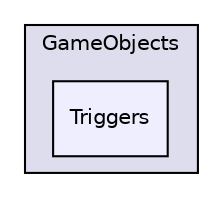 digraph "C:/Users/folae/Documents/Code/Big-Projects/ScriptWizards/SmallGameLibrary/include/Small/GameObjects/Triggers" {
  compound=true
  node [ fontsize="10", fontname="Helvetica"];
  edge [ labelfontsize="10", labelfontname="Helvetica"];
  subgraph clusterdir_a8ded999eb2997d5041bf5add73626b0 {
    graph [ bgcolor="#ddddee", pencolor="black", label="GameObjects" fontname="Helvetica", fontsize="10", URL="dir_a8ded999eb2997d5041bf5add73626b0.html"]
  dir_468cd0cd3dcd73acf7efc02cb2d595d1 [shape=box, label="Triggers", style="filled", fillcolor="#eeeeff", pencolor="black", URL="dir_468cd0cd3dcd73acf7efc02cb2d595d1.html"];
  }
}
